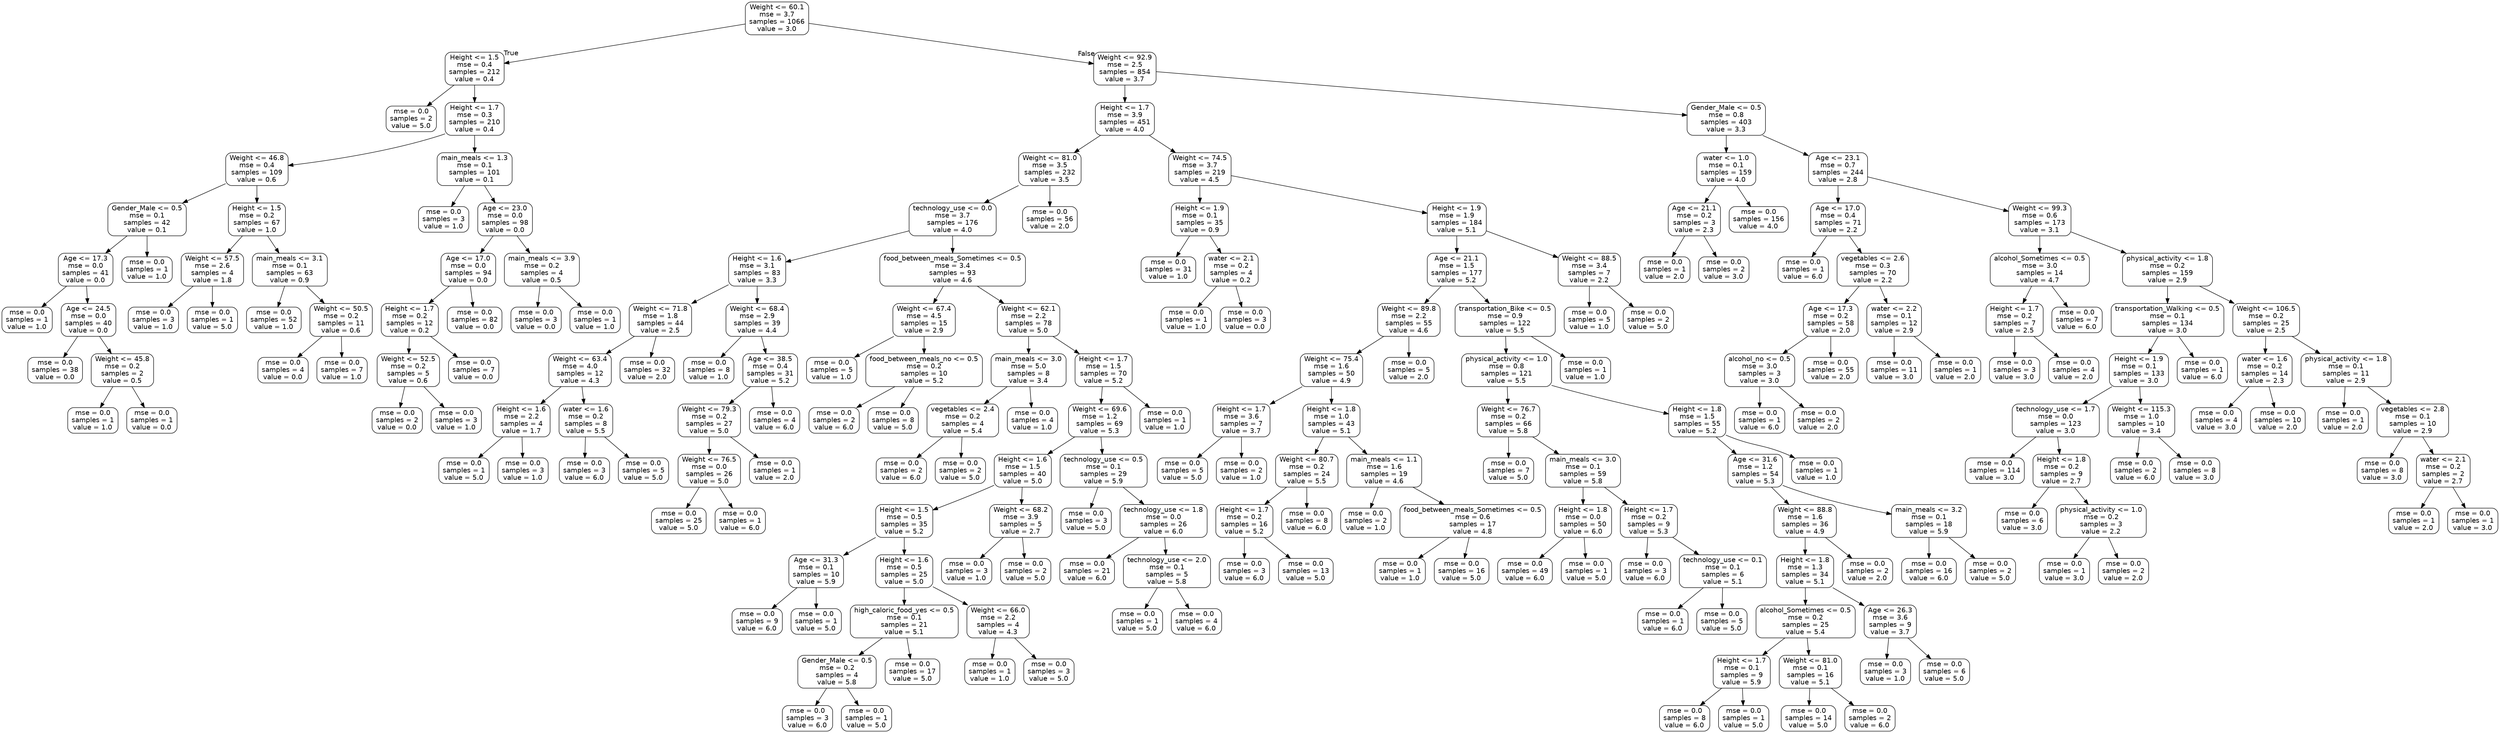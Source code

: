 digraph Tree {
node [shape=box, style="rounded", color="black", fontname=helvetica] ;
edge [fontname=helvetica] ;
0 [label="Weight <= 60.1\nmse = 3.7\nsamples = 1066\nvalue = 3.0"] ;
1 [label="Height <= 1.5\nmse = 0.4\nsamples = 212\nvalue = 0.4"] ;
0 -> 1 [labeldistance=2.5, labelangle=45, headlabel="True"] ;
2 [label="mse = 0.0\nsamples = 2\nvalue = 5.0"] ;
1 -> 2 ;
3 [label="Height <= 1.7\nmse = 0.3\nsamples = 210\nvalue = 0.4"] ;
1 -> 3 ;
4 [label="Weight <= 46.8\nmse = 0.4\nsamples = 109\nvalue = 0.6"] ;
3 -> 4 ;
5 [label="Gender_Male <= 0.5\nmse = 0.1\nsamples = 42\nvalue = 0.1"] ;
4 -> 5 ;
6 [label="Age <= 17.3\nmse = 0.0\nsamples = 41\nvalue = 0.0"] ;
5 -> 6 ;
7 [label="mse = 0.0\nsamples = 1\nvalue = 1.0"] ;
6 -> 7 ;
8 [label="Age <= 24.5\nmse = 0.0\nsamples = 40\nvalue = 0.0"] ;
6 -> 8 ;
9 [label="mse = 0.0\nsamples = 38\nvalue = 0.0"] ;
8 -> 9 ;
10 [label="Weight <= 45.8\nmse = 0.2\nsamples = 2\nvalue = 0.5"] ;
8 -> 10 ;
11 [label="mse = 0.0\nsamples = 1\nvalue = 1.0"] ;
10 -> 11 ;
12 [label="mse = 0.0\nsamples = 1\nvalue = 0.0"] ;
10 -> 12 ;
13 [label="mse = 0.0\nsamples = 1\nvalue = 1.0"] ;
5 -> 13 ;
14 [label="Height <= 1.5\nmse = 0.2\nsamples = 67\nvalue = 1.0"] ;
4 -> 14 ;
15 [label="Weight <= 57.5\nmse = 2.6\nsamples = 4\nvalue = 1.8"] ;
14 -> 15 ;
16 [label="mse = 0.0\nsamples = 3\nvalue = 1.0"] ;
15 -> 16 ;
17 [label="mse = 0.0\nsamples = 1\nvalue = 5.0"] ;
15 -> 17 ;
18 [label="main_meals <= 3.1\nmse = 0.1\nsamples = 63\nvalue = 0.9"] ;
14 -> 18 ;
19 [label="mse = 0.0\nsamples = 52\nvalue = 1.0"] ;
18 -> 19 ;
20 [label="Weight <= 50.5\nmse = 0.2\nsamples = 11\nvalue = 0.6"] ;
18 -> 20 ;
21 [label="mse = 0.0\nsamples = 4\nvalue = 0.0"] ;
20 -> 21 ;
22 [label="mse = 0.0\nsamples = 7\nvalue = 1.0"] ;
20 -> 22 ;
23 [label="main_meals <= 1.3\nmse = 0.1\nsamples = 101\nvalue = 0.1"] ;
3 -> 23 ;
24 [label="mse = 0.0\nsamples = 3\nvalue = 1.0"] ;
23 -> 24 ;
25 [label="Age <= 23.0\nmse = 0.0\nsamples = 98\nvalue = 0.0"] ;
23 -> 25 ;
26 [label="Age <= 17.0\nmse = 0.0\nsamples = 94\nvalue = 0.0"] ;
25 -> 26 ;
27 [label="Height <= 1.7\nmse = 0.2\nsamples = 12\nvalue = 0.2"] ;
26 -> 27 ;
28 [label="Weight <= 52.5\nmse = 0.2\nsamples = 5\nvalue = 0.6"] ;
27 -> 28 ;
29 [label="mse = 0.0\nsamples = 2\nvalue = 0.0"] ;
28 -> 29 ;
30 [label="mse = 0.0\nsamples = 3\nvalue = 1.0"] ;
28 -> 30 ;
31 [label="mse = 0.0\nsamples = 7\nvalue = 0.0"] ;
27 -> 31 ;
32 [label="mse = 0.0\nsamples = 82\nvalue = 0.0"] ;
26 -> 32 ;
33 [label="main_meals <= 3.9\nmse = 0.2\nsamples = 4\nvalue = 0.5"] ;
25 -> 33 ;
34 [label="mse = 0.0\nsamples = 3\nvalue = 0.0"] ;
33 -> 34 ;
35 [label="mse = 0.0\nsamples = 1\nvalue = 1.0"] ;
33 -> 35 ;
36 [label="Weight <= 92.9\nmse = 2.5\nsamples = 854\nvalue = 3.7"] ;
0 -> 36 [labeldistance=2.5, labelangle=-45, headlabel="False"] ;
37 [label="Height <= 1.7\nmse = 3.9\nsamples = 451\nvalue = 4.0"] ;
36 -> 37 ;
38 [label="Weight <= 81.0\nmse = 3.5\nsamples = 232\nvalue = 3.5"] ;
37 -> 38 ;
39 [label="technology_use <= 0.0\nmse = 3.7\nsamples = 176\nvalue = 4.0"] ;
38 -> 39 ;
40 [label="Height <= 1.6\nmse = 3.1\nsamples = 83\nvalue = 3.3"] ;
39 -> 40 ;
41 [label="Weight <= 71.8\nmse = 1.8\nsamples = 44\nvalue = 2.5"] ;
40 -> 41 ;
42 [label="Weight <= 63.4\nmse = 4.0\nsamples = 12\nvalue = 4.3"] ;
41 -> 42 ;
43 [label="Height <= 1.6\nmse = 2.2\nsamples = 4\nvalue = 1.7"] ;
42 -> 43 ;
44 [label="mse = 0.0\nsamples = 1\nvalue = 5.0"] ;
43 -> 44 ;
45 [label="mse = 0.0\nsamples = 3\nvalue = 1.0"] ;
43 -> 45 ;
46 [label="water <= 1.6\nmse = 0.2\nsamples = 8\nvalue = 5.5"] ;
42 -> 46 ;
47 [label="mse = 0.0\nsamples = 3\nvalue = 6.0"] ;
46 -> 47 ;
48 [label="mse = 0.0\nsamples = 5\nvalue = 5.0"] ;
46 -> 48 ;
49 [label="mse = 0.0\nsamples = 32\nvalue = 2.0"] ;
41 -> 49 ;
50 [label="Weight <= 68.4\nmse = 2.9\nsamples = 39\nvalue = 4.4"] ;
40 -> 50 ;
51 [label="mse = 0.0\nsamples = 8\nvalue = 1.0"] ;
50 -> 51 ;
52 [label="Age <= 38.5\nmse = 0.4\nsamples = 31\nvalue = 5.2"] ;
50 -> 52 ;
53 [label="Weight <= 79.3\nmse = 0.2\nsamples = 27\nvalue = 5.0"] ;
52 -> 53 ;
54 [label="Weight <= 76.5\nmse = 0.0\nsamples = 26\nvalue = 5.0"] ;
53 -> 54 ;
55 [label="mse = 0.0\nsamples = 25\nvalue = 5.0"] ;
54 -> 55 ;
56 [label="mse = 0.0\nsamples = 1\nvalue = 6.0"] ;
54 -> 56 ;
57 [label="mse = 0.0\nsamples = 1\nvalue = 2.0"] ;
53 -> 57 ;
58 [label="mse = 0.0\nsamples = 4\nvalue = 6.0"] ;
52 -> 58 ;
59 [label="food_between_meals_Sometimes <= 0.5\nmse = 3.4\nsamples = 93\nvalue = 4.6"] ;
39 -> 59 ;
60 [label="Weight <= 67.4\nmse = 4.5\nsamples = 15\nvalue = 2.9"] ;
59 -> 60 ;
61 [label="mse = 0.0\nsamples = 5\nvalue = 1.0"] ;
60 -> 61 ;
62 [label="food_between_meals_no <= 0.5\nmse = 0.2\nsamples = 10\nvalue = 5.2"] ;
60 -> 62 ;
63 [label="mse = 0.0\nsamples = 2\nvalue = 6.0"] ;
62 -> 63 ;
64 [label="mse = 0.0\nsamples = 8\nvalue = 5.0"] ;
62 -> 64 ;
65 [label="Weight <= 62.1\nmse = 2.2\nsamples = 78\nvalue = 5.0"] ;
59 -> 65 ;
66 [label="main_meals <= 3.0\nmse = 5.0\nsamples = 8\nvalue = 3.4"] ;
65 -> 66 ;
67 [label="vegetables <= 2.4\nmse = 0.2\nsamples = 4\nvalue = 5.4"] ;
66 -> 67 ;
68 [label="mse = 0.0\nsamples = 2\nvalue = 6.0"] ;
67 -> 68 ;
69 [label="mse = 0.0\nsamples = 2\nvalue = 5.0"] ;
67 -> 69 ;
70 [label="mse = 0.0\nsamples = 4\nvalue = 1.0"] ;
66 -> 70 ;
71 [label="Height <= 1.7\nmse = 1.5\nsamples = 70\nvalue = 5.2"] ;
65 -> 71 ;
72 [label="Weight <= 69.6\nmse = 1.2\nsamples = 69\nvalue = 5.3"] ;
71 -> 72 ;
73 [label="Height <= 1.6\nmse = 1.5\nsamples = 40\nvalue = 5.0"] ;
72 -> 73 ;
74 [label="Height <= 1.5\nmse = 0.5\nsamples = 35\nvalue = 5.2"] ;
73 -> 74 ;
75 [label="Age <= 31.3\nmse = 0.1\nsamples = 10\nvalue = 5.9"] ;
74 -> 75 ;
76 [label="mse = 0.0\nsamples = 9\nvalue = 6.0"] ;
75 -> 76 ;
77 [label="mse = 0.0\nsamples = 1\nvalue = 5.0"] ;
75 -> 77 ;
78 [label="Height <= 1.6\nmse = 0.5\nsamples = 25\nvalue = 5.0"] ;
74 -> 78 ;
79 [label="high_caloric_food_yes <= 0.5\nmse = 0.1\nsamples = 21\nvalue = 5.1"] ;
78 -> 79 ;
80 [label="Gender_Male <= 0.5\nmse = 0.2\nsamples = 4\nvalue = 5.8"] ;
79 -> 80 ;
81 [label="mse = 0.0\nsamples = 3\nvalue = 6.0"] ;
80 -> 81 ;
82 [label="mse = 0.0\nsamples = 1\nvalue = 5.0"] ;
80 -> 82 ;
83 [label="mse = 0.0\nsamples = 17\nvalue = 5.0"] ;
79 -> 83 ;
84 [label="Weight <= 66.0\nmse = 2.2\nsamples = 4\nvalue = 4.3"] ;
78 -> 84 ;
85 [label="mse = 0.0\nsamples = 1\nvalue = 1.0"] ;
84 -> 85 ;
86 [label="mse = 0.0\nsamples = 3\nvalue = 5.0"] ;
84 -> 86 ;
87 [label="Weight <= 68.2\nmse = 3.9\nsamples = 5\nvalue = 2.7"] ;
73 -> 87 ;
88 [label="mse = 0.0\nsamples = 3\nvalue = 1.0"] ;
87 -> 88 ;
89 [label="mse = 0.0\nsamples = 2\nvalue = 5.0"] ;
87 -> 89 ;
90 [label="technology_use <= 0.5\nmse = 0.1\nsamples = 29\nvalue = 5.9"] ;
72 -> 90 ;
91 [label="mse = 0.0\nsamples = 3\nvalue = 5.0"] ;
90 -> 91 ;
92 [label="technology_use <= 1.8\nmse = 0.0\nsamples = 26\nvalue = 6.0"] ;
90 -> 92 ;
93 [label="mse = 0.0\nsamples = 21\nvalue = 6.0"] ;
92 -> 93 ;
94 [label="technology_use <= 2.0\nmse = 0.1\nsamples = 5\nvalue = 5.8"] ;
92 -> 94 ;
95 [label="mse = 0.0\nsamples = 1\nvalue = 5.0"] ;
94 -> 95 ;
96 [label="mse = 0.0\nsamples = 4\nvalue = 6.0"] ;
94 -> 96 ;
97 [label="mse = 0.0\nsamples = 1\nvalue = 1.0"] ;
71 -> 97 ;
98 [label="mse = 0.0\nsamples = 56\nvalue = 2.0"] ;
38 -> 98 ;
99 [label="Weight <= 74.5\nmse = 3.7\nsamples = 219\nvalue = 4.5"] ;
37 -> 99 ;
100 [label="Height <= 1.9\nmse = 0.1\nsamples = 35\nvalue = 0.9"] ;
99 -> 100 ;
101 [label="mse = 0.0\nsamples = 31\nvalue = 1.0"] ;
100 -> 101 ;
102 [label="water <= 2.1\nmse = 0.2\nsamples = 4\nvalue = 0.2"] ;
100 -> 102 ;
103 [label="mse = 0.0\nsamples = 1\nvalue = 1.0"] ;
102 -> 103 ;
104 [label="mse = 0.0\nsamples = 3\nvalue = 0.0"] ;
102 -> 104 ;
105 [label="Height <= 1.9\nmse = 1.9\nsamples = 184\nvalue = 5.1"] ;
99 -> 105 ;
106 [label="Age <= 21.1\nmse = 1.5\nsamples = 177\nvalue = 5.2"] ;
105 -> 106 ;
107 [label="Weight <= 89.8\nmse = 2.2\nsamples = 55\nvalue = 4.6"] ;
106 -> 107 ;
108 [label="Weight <= 75.4\nmse = 1.6\nsamples = 50\nvalue = 4.9"] ;
107 -> 108 ;
109 [label="Height <= 1.7\nmse = 3.6\nsamples = 7\nvalue = 3.7"] ;
108 -> 109 ;
110 [label="mse = 0.0\nsamples = 5\nvalue = 5.0"] ;
109 -> 110 ;
111 [label="mse = 0.0\nsamples = 2\nvalue = 1.0"] ;
109 -> 111 ;
112 [label="Height <= 1.8\nmse = 1.0\nsamples = 43\nvalue = 5.1"] ;
108 -> 112 ;
113 [label="Weight <= 80.7\nmse = 0.2\nsamples = 24\nvalue = 5.5"] ;
112 -> 113 ;
114 [label="Height <= 1.7\nmse = 0.2\nsamples = 16\nvalue = 5.2"] ;
113 -> 114 ;
115 [label="mse = 0.0\nsamples = 3\nvalue = 6.0"] ;
114 -> 115 ;
116 [label="mse = 0.0\nsamples = 13\nvalue = 5.0"] ;
114 -> 116 ;
117 [label="mse = 0.0\nsamples = 8\nvalue = 6.0"] ;
113 -> 117 ;
118 [label="main_meals <= 1.1\nmse = 1.6\nsamples = 19\nvalue = 4.6"] ;
112 -> 118 ;
119 [label="mse = 0.0\nsamples = 2\nvalue = 1.0"] ;
118 -> 119 ;
120 [label="food_between_meals_Sometimes <= 0.5\nmse = 0.6\nsamples = 17\nvalue = 4.8"] ;
118 -> 120 ;
121 [label="mse = 0.0\nsamples = 1\nvalue = 1.0"] ;
120 -> 121 ;
122 [label="mse = 0.0\nsamples = 16\nvalue = 5.0"] ;
120 -> 122 ;
123 [label="mse = 0.0\nsamples = 5\nvalue = 2.0"] ;
107 -> 123 ;
124 [label="transportation_Bike <= 0.5\nmse = 0.9\nsamples = 122\nvalue = 5.5"] ;
106 -> 124 ;
125 [label="physical_activity <= 1.0\nmse = 0.8\nsamples = 121\nvalue = 5.5"] ;
124 -> 125 ;
126 [label="Weight <= 76.7\nmse = 0.2\nsamples = 66\nvalue = 5.8"] ;
125 -> 126 ;
127 [label="mse = 0.0\nsamples = 7\nvalue = 5.0"] ;
126 -> 127 ;
128 [label="main_meals <= 3.0\nmse = 0.1\nsamples = 59\nvalue = 5.8"] ;
126 -> 128 ;
129 [label="Height <= 1.8\nmse = 0.0\nsamples = 50\nvalue = 6.0"] ;
128 -> 129 ;
130 [label="mse = 0.0\nsamples = 49\nvalue = 6.0"] ;
129 -> 130 ;
131 [label="mse = 0.0\nsamples = 1\nvalue = 5.0"] ;
129 -> 131 ;
132 [label="Height <= 1.7\nmse = 0.2\nsamples = 9\nvalue = 5.3"] ;
128 -> 132 ;
133 [label="mse = 0.0\nsamples = 3\nvalue = 6.0"] ;
132 -> 133 ;
134 [label="technology_use <= 0.1\nmse = 0.1\nsamples = 6\nvalue = 5.1"] ;
132 -> 134 ;
135 [label="mse = 0.0\nsamples = 1\nvalue = 6.0"] ;
134 -> 135 ;
136 [label="mse = 0.0\nsamples = 5\nvalue = 5.0"] ;
134 -> 136 ;
137 [label="Height <= 1.8\nmse = 1.5\nsamples = 55\nvalue = 5.2"] ;
125 -> 137 ;
138 [label="Age <= 31.6\nmse = 1.2\nsamples = 54\nvalue = 5.3"] ;
137 -> 138 ;
139 [label="Weight <= 88.8\nmse = 1.6\nsamples = 36\nvalue = 4.9"] ;
138 -> 139 ;
140 [label="Height <= 1.8\nmse = 1.3\nsamples = 34\nvalue = 5.1"] ;
139 -> 140 ;
141 [label="alcohol_Sometimes <= 0.5\nmse = 0.2\nsamples = 25\nvalue = 5.4"] ;
140 -> 141 ;
142 [label="Height <= 1.7\nmse = 0.1\nsamples = 9\nvalue = 5.9"] ;
141 -> 142 ;
143 [label="mse = 0.0\nsamples = 8\nvalue = 6.0"] ;
142 -> 143 ;
144 [label="mse = 0.0\nsamples = 1\nvalue = 5.0"] ;
142 -> 144 ;
145 [label="Weight <= 81.0\nmse = 0.1\nsamples = 16\nvalue = 5.1"] ;
141 -> 145 ;
146 [label="mse = 0.0\nsamples = 14\nvalue = 5.0"] ;
145 -> 146 ;
147 [label="mse = 0.0\nsamples = 2\nvalue = 6.0"] ;
145 -> 147 ;
148 [label="Age <= 26.3\nmse = 3.6\nsamples = 9\nvalue = 3.7"] ;
140 -> 148 ;
149 [label="mse = 0.0\nsamples = 3\nvalue = 1.0"] ;
148 -> 149 ;
150 [label="mse = 0.0\nsamples = 6\nvalue = 5.0"] ;
148 -> 150 ;
151 [label="mse = 0.0\nsamples = 2\nvalue = 2.0"] ;
139 -> 151 ;
152 [label="main_meals <= 3.2\nmse = 0.1\nsamples = 18\nvalue = 5.9"] ;
138 -> 152 ;
153 [label="mse = 0.0\nsamples = 16\nvalue = 6.0"] ;
152 -> 153 ;
154 [label="mse = 0.0\nsamples = 2\nvalue = 5.0"] ;
152 -> 154 ;
155 [label="mse = 0.0\nsamples = 1\nvalue = 1.0"] ;
137 -> 155 ;
156 [label="mse = 0.0\nsamples = 1\nvalue = 1.0"] ;
124 -> 156 ;
157 [label="Weight <= 88.5\nmse = 3.4\nsamples = 7\nvalue = 2.2"] ;
105 -> 157 ;
158 [label="mse = 0.0\nsamples = 5\nvalue = 1.0"] ;
157 -> 158 ;
159 [label="mse = 0.0\nsamples = 2\nvalue = 5.0"] ;
157 -> 159 ;
160 [label="Gender_Male <= 0.5\nmse = 0.8\nsamples = 403\nvalue = 3.3"] ;
36 -> 160 ;
161 [label="water <= 1.0\nmse = 0.1\nsamples = 159\nvalue = 4.0"] ;
160 -> 161 ;
162 [label="Age <= 21.1\nmse = 0.2\nsamples = 3\nvalue = 2.3"] ;
161 -> 162 ;
163 [label="mse = 0.0\nsamples = 1\nvalue = 2.0"] ;
162 -> 163 ;
164 [label="mse = 0.0\nsamples = 2\nvalue = 3.0"] ;
162 -> 164 ;
165 [label="mse = 0.0\nsamples = 156\nvalue = 4.0"] ;
161 -> 165 ;
166 [label="Age <= 23.1\nmse = 0.7\nsamples = 244\nvalue = 2.8"] ;
160 -> 166 ;
167 [label="Age <= 17.0\nmse = 0.4\nsamples = 71\nvalue = 2.2"] ;
166 -> 167 ;
168 [label="mse = 0.0\nsamples = 1\nvalue = 6.0"] ;
167 -> 168 ;
169 [label="vegetables <= 2.6\nmse = 0.3\nsamples = 70\nvalue = 2.2"] ;
167 -> 169 ;
170 [label="Age <= 17.3\nmse = 0.2\nsamples = 58\nvalue = 2.0"] ;
169 -> 170 ;
171 [label="alcohol_no <= 0.5\nmse = 3.0\nsamples = 3\nvalue = 3.0"] ;
170 -> 171 ;
172 [label="mse = 0.0\nsamples = 1\nvalue = 6.0"] ;
171 -> 172 ;
173 [label="mse = 0.0\nsamples = 2\nvalue = 2.0"] ;
171 -> 173 ;
174 [label="mse = 0.0\nsamples = 55\nvalue = 2.0"] ;
170 -> 174 ;
175 [label="water <= 2.2\nmse = 0.1\nsamples = 12\nvalue = 2.9"] ;
169 -> 175 ;
176 [label="mse = 0.0\nsamples = 11\nvalue = 3.0"] ;
175 -> 176 ;
177 [label="mse = 0.0\nsamples = 1\nvalue = 2.0"] ;
175 -> 177 ;
178 [label="Weight <= 99.3\nmse = 0.6\nsamples = 173\nvalue = 3.1"] ;
166 -> 178 ;
179 [label="alcohol_Sometimes <= 0.5\nmse = 3.0\nsamples = 14\nvalue = 4.7"] ;
178 -> 179 ;
180 [label="Height <= 1.7\nmse = 0.2\nsamples = 7\nvalue = 2.5"] ;
179 -> 180 ;
181 [label="mse = 0.0\nsamples = 3\nvalue = 3.0"] ;
180 -> 181 ;
182 [label="mse = 0.0\nsamples = 4\nvalue = 2.0"] ;
180 -> 182 ;
183 [label="mse = 0.0\nsamples = 7\nvalue = 6.0"] ;
179 -> 183 ;
184 [label="physical_activity <= 1.8\nmse = 0.2\nsamples = 159\nvalue = 2.9"] ;
178 -> 184 ;
185 [label="transportation_Walking <= 0.5\nmse = 0.1\nsamples = 134\nvalue = 3.0"] ;
184 -> 185 ;
186 [label="Height <= 1.9\nmse = 0.1\nsamples = 133\nvalue = 3.0"] ;
185 -> 186 ;
187 [label="technology_use <= 1.7\nmse = 0.0\nsamples = 123\nvalue = 3.0"] ;
186 -> 187 ;
188 [label="mse = 0.0\nsamples = 114\nvalue = 3.0"] ;
187 -> 188 ;
189 [label="Height <= 1.8\nmse = 0.2\nsamples = 9\nvalue = 2.7"] ;
187 -> 189 ;
190 [label="mse = 0.0\nsamples = 6\nvalue = 3.0"] ;
189 -> 190 ;
191 [label="physical_activity <= 1.0\nmse = 0.2\nsamples = 3\nvalue = 2.2"] ;
189 -> 191 ;
192 [label="mse = 0.0\nsamples = 1\nvalue = 3.0"] ;
191 -> 192 ;
193 [label="mse = 0.0\nsamples = 2\nvalue = 2.0"] ;
191 -> 193 ;
194 [label="Weight <= 115.3\nmse = 1.0\nsamples = 10\nvalue = 3.4"] ;
186 -> 194 ;
195 [label="mse = 0.0\nsamples = 2\nvalue = 6.0"] ;
194 -> 195 ;
196 [label="mse = 0.0\nsamples = 8\nvalue = 3.0"] ;
194 -> 196 ;
197 [label="mse = 0.0\nsamples = 1\nvalue = 6.0"] ;
185 -> 197 ;
198 [label="Weight <= 106.5\nmse = 0.2\nsamples = 25\nvalue = 2.5"] ;
184 -> 198 ;
199 [label="water <= 1.6\nmse = 0.2\nsamples = 14\nvalue = 2.3"] ;
198 -> 199 ;
200 [label="mse = 0.0\nsamples = 4\nvalue = 3.0"] ;
199 -> 200 ;
201 [label="mse = 0.0\nsamples = 10\nvalue = 2.0"] ;
199 -> 201 ;
202 [label="physical_activity <= 1.8\nmse = 0.1\nsamples = 11\nvalue = 2.9"] ;
198 -> 202 ;
203 [label="mse = 0.0\nsamples = 1\nvalue = 2.0"] ;
202 -> 203 ;
204 [label="vegetables <= 2.8\nmse = 0.1\nsamples = 10\nvalue = 2.9"] ;
202 -> 204 ;
205 [label="mse = 0.0\nsamples = 8\nvalue = 3.0"] ;
204 -> 205 ;
206 [label="water <= 2.1\nmse = 0.2\nsamples = 2\nvalue = 2.7"] ;
204 -> 206 ;
207 [label="mse = 0.0\nsamples = 1\nvalue = 2.0"] ;
206 -> 207 ;
208 [label="mse = 0.0\nsamples = 1\nvalue = 3.0"] ;
206 -> 208 ;
}